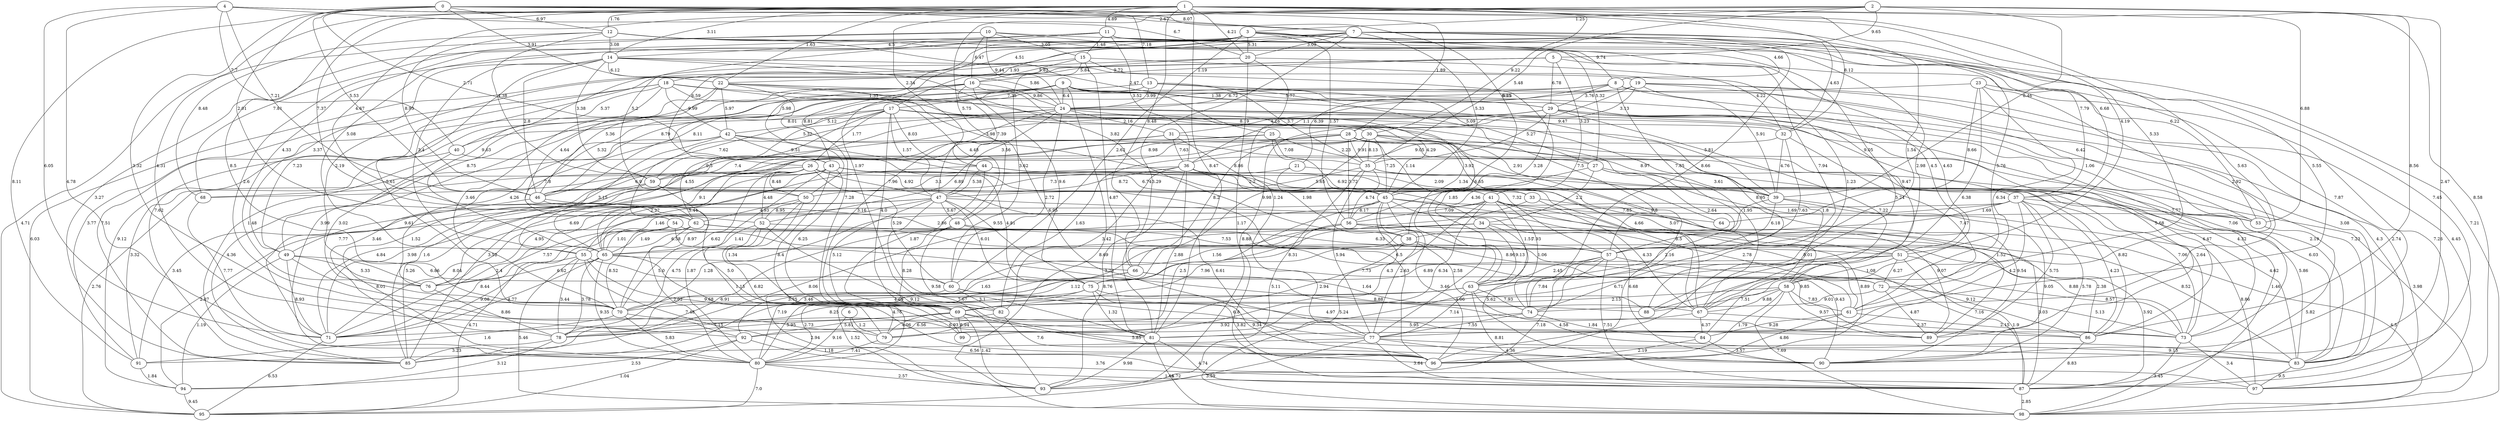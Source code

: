 graph G {
"0";
"1";
"2";
"3";
"4";
"5";
"6";
"7";
"8";
"9";
"10";
"11";
"12";
"13";
"14";
"15";
"16";
"17";
"18";
"19";
"20";
"21";
"22";
"23";
"24";
"25";
"26";
"27";
"28";
"29";
"30";
"31";
"32";
"33";
"34";
"35";
"36";
"37";
"38";
"39";
"40";
"41";
"42";
"43";
"44";
"45";
"46";
"47";
"48";
"49";
"50";
"51";
"52";
"53";
"54";
"55";
"56";
"57";
"58";
"59";
"60";
"61";
"62";
"63";
"64";
"65";
"66";
"67";
"68";
"69";
"70";
"71";
"72";
"73";
"74";
"75";
"76";
"77";
"78";
"79";
"80";
"81";
"82";
"83";
"84";
"85";
"86";
"87";
"88";
"89";
"90";
"91";
"92";
"93";
"94";
"95";
"96";
"97";
"98";
"99";
    "26" -- "47"[label="7.96", len="7.96"];
    "81" -- "93"[label="9.98", len="9.98"];
    "39" -- "70"[label="1.56", len="1.56"];
    "28" -- "41"[label="1.14", len="1.14"];
    "48" -- "86"[label="2.38", len="2.38"];
    "11" -- "90"[label="7.87", len="7.87"];
    "16" -- "47"[label="7.39", len="7.39"];
    "12" -- "59"[label="4.38", len="4.38"];
    "17" -- "64"[label="2.91", len="2.91"];
    "30" -- "66"[label="9.98", len="9.98"];
    "65" -- "78"[label="3.78", len="3.78"];
    "41" -- "74"[label="1.06", len="1.06"];
    "55" -- "78"[label="3.44", len="3.44"];
    "47" -- "93"[label="7.67", len="7.67"];
    "45" -- "61"[label="2.78", len="2.78"];
    "56" -- "75"[label="8.31", len="8.31"];
    "65" -- "96"[label="4.76", len="4.76"];
    "57" -- "81"[label="4.06", len="4.06"];
    "39" -- "97"[label="8.86", len="8.86"];
    "19" -- "39"[label="5.91", len="5.91"];
    "27" -- "39"[label="3.61", len="3.61"];
    "59" -- "71"[label="4.84", len="4.84"];
    "82" -- "92"[label="5.81", len="5.81"];
    "22" -- "42"[label="5.97", len="5.97"];
    "11" -- "83"[label="7.45", len="7.45"];
    "29" -- "37"[label="9.05", len="9.05"];
    "24" -- "73"[label="7.06", len="7.06"];
    "17" -- "39"[label="5.81", len="5.81"];
    "49" -- "71"[label="8.93", len="8.93"];
    "63" -- "83"[label="4.58", len="4.58"];
    "42" -- "57"[label="7.32", len="7.32"];
    "75" -- "93"[label="1.52", len="1.52"];
    "54" -- "73"[label="8.88", len="8.88"];
    "65" -- "71"[label="4.77", len="4.77"];
    "11" -- "15"[label="1.48", len="1.48"];
    "77" -- "95"[label="3.59", len="3.59"];
    "42" -- "67"[label="4.66", len="4.66"];
    "55" -- "71"[label="9.08", len="9.08"];
    "47" -- "90"[label="6.68", len="6.68"];
    "16" -- "75"[label="9.6", len="9.6"];
    "43" -- "69"[label="6.25", len="6.25"];
    "41" -- "85"[label="8.06", len="8.06"];
    "33" -- "80"[label="1.12", len="1.12"];
    "8" -- "94"[label="9.12", len="9.12"];
    "70" -- "81"[label="6.93", len="6.93"];
    "3" -- "17"[label="1.93", len="1.93"];
    "21" -- "46"[label="7.3", len="7.3"];
    "3" -- "55"[label="5.08", len="5.08"];
    "24" -- "80"[label="1.52", len="1.52"];
    "72" -- "74"[label="9.01", len="9.01"];
    "43" -- "45"[label="6.74", len="6.74"];
    "76" -- "78"[label="8.86", len="8.86"];
    "14" -- "19"[label="9.72", len="9.72"];
    "39" -- "57"[label="6.18", len="6.18"];
    "28" -- "98"[label="1.46", len="1.46"];
    "19" -- "53"[label="6.42", len="6.42"];
    "43" -- "80"[label="1.87", len="1.87"];
    "41" -- "96"[label="8.89", len="8.89"];
    "33" -- "67"[label="4.33", len="4.33"];
    "1" -- "58"[label="5.33", len="5.33"];
    "60" -- "93"[label="2.94", len="2.94"];
    "34" -- "65"[label="7.53", len="7.53"];
    "14" -- "65"[label="3.4", len="3.4"];
    "3" -- "60"[label="2.62", len="2.62"];
    "48" -- "81"[label="9.58", len="9.58"];
    "26" -- "85"[label="5.26", len="5.26"];
    "42" -- "43"[label="9.51", len="9.51"];
    "1" -- "77"[label="5.63", len="5.63"];
    "49" -- "75"[label="6.86", len="6.86"];
    "9" -- "29"[label="5.77", len="5.77"];
    "18" -- "48"[label="4.48", len="4.48"];
    "31" -- "85"[label="1.6", len="1.6"];
    "44" -- "67"[label="8.5", len="8.5"];
    "0" -- "28"[label="1.89", len="1.89"];
    "24" -- "47"[label="3.56", len="3.56"];
    "14" -- "38"[label="3.82", len="3.82"];
    "23" -- "64"[label="8.66", len="8.66"];
    "22" -- "63"[label="6.65", len="6.65"];
    "5" -- "29"[label="6.78", len="6.78"];
    "3" -- "37"[label="6.68", len="6.68"];
    "63" -- "78"[label="8.25", len="8.25"];
    "52" -- "70"[label="4.75", len="4.75"];
    "17" -- "44"[label="8.03", len="8.03"];
    "41" -- "63"[label="1.51", len="1.51"];
    "49" -- "76"[label="5.33", len="5.33"];
    "11" -- "50"[label="5.2", len="5.2"];
    "26" -- "70"[label="6.62", len="6.62"];
    "74" -- "92"[label="6.56", len="6.56"];
    "12" -- "53"[label="6.22", len="6.22"];
    "65" -- "76"[label="6.62", len="6.62"];
    "19" -- "93"[label="8.88", len="8.88"];
    "44" -- "58"[label="5.07", len="5.07"];
    "69" -- "78"[label="5.95", len="5.95"];
    "7" -- "92"[label="2.6", len="2.6"];
    "47" -- "69"[label="5.12", len="5.12"];
    "18" -- "84"[label="1.8", len="1.8"];
    "57" -- "87"[label="7.51", len="7.51"];
    "4" -- "7"[label="2.67", len="2.67"];
    "26" -- "52"[label="4.48", len="4.48"];
    "27" -- "57"[label="2.64", len="2.64"];
    "60" -- "73"[label="4.97", len="4.97"];
    "4" -- "45"[label="9.15", len="9.15"];
    "37" -- "89"[label="5.75", len="5.75"];
    "29" -- "35"[label="5.27", len="5.27"];
    "16" -- "24"[label="9.86", len="9.86"];
    "38" -- "79"[label="2.94", len="2.94"];
    "26" -- "65"[label="2.27", len="2.27"];
    "53" -- "87"[label="5.82", len="5.82"];
    "9" -- "17"[label="7.35", len="7.35"];
    "43" -- "71"[label="3.98", len="3.98"];
    "47" -- "66"[label="9.55", len="9.55"];
    "9" -- "98"[label="8.69", len="8.69"];
    "80" -- "87"[label="1.66", len="1.66"];
    "84" -- "96"[label="2.19", len="2.19"];
    "87" -- "98"[label="2.85", len="2.85"];
    "71" -- "95"[label="6.53", len="6.53"];
    "25" -- "34"[label="6.92", len="6.92"];
    "4" -- "20"[label="6.7", len="6.7"];
    "5" -- "41"[label="3.23", len="3.23"];
    "62" -- "90"[label="9.43", len="9.43"];
    "9" -- "46"[label="8.79", len="8.79"];
    "30" -- "35"[label="8.13", len="8.13"];
    "36" -- "82"[label="3.42", len="3.42"];
    "38" -- "88"[label="2.58", len="2.58"];
    "54" -- "70"[label="8.52", len="8.52"];
    "24" -- "30"[label="8.19", len="8.19"];
    "8" -- "97"[label="2.74", len="2.74"];
    "0" -- "7"[label="8.07", len="8.07"];
    "14" -- "59"[label="3.38", len="3.38"];
    "47" -- "75"[label="6.01", len="6.01"];
    "18" -- "70"[label="3.46", len="3.46"];
    "69" -- "90"[label="5.85", len="5.85"];
    "2" -- "5"[label="9.65", len="9.65"];
    "73" -- "97"[label="3.4", len="3.4"];
    "29" -- "53"[label="1.06", len="1.06"];
    "36" -- "89"[label="1.52", len="1.52"];
    "28" -- "46"[label="7.4", len="7.4"];
    "72" -- "89"[label="4.87", len="4.87"];
    "4" -- "71"[label="6.05", len="6.05"];
    "36" -- "39"[label="2.09", len="2.09"];
    "51" -- "73"[label="8.57", len="8.57"];
    "13" -- "35"[label="3.7", len="3.7"];
    "37" -- "38"[label="1.69", len="1.69"];
    "14" -- "24"[label="5.86", len="5.86"];
    "3" -- "85"[label="3.27", len="3.27"];
    "10" -- "24"[label="9.44", len="9.44"];
    "17" -- "67"[label="1.95", len="1.95"];
    "56" -- "98"[label="4.3", len="4.3"];
    "58" -- "88"[label="7.51", len="7.51"];
    "43" -- "75"[label="4.81", len="4.81"];
    "11" -- "98"[label="7.21", len="7.21"];
    "70" -- "91"[label="1.6", len="1.6"];
    "27" -- "34"[label="2.2", len="2.2"];
    "30" -- "45"[label="7.25", len="7.25"];
    "29" -- "40"[label="8.01", len="8.01"];
    "36" -- "46"[label="3.1", len="3.1"];
    "41" -- "61"[label="8.01", len="8.01"];
    "50" -- "80"[label="6.82", len="6.82"];
    "26" -- "68"[label="7.8", len="7.8"];
    "35" -- "51"[label="9.8", len="9.8"];
    "40" -- "70"[label="3.02", len="3.02"];
    "67" -- "78"[label="3.92", len="3.92"];
    "13" -- "54"[label="5.32", len="5.32"];
    "20" -- "87"[label="1.17", len="1.17"];
    "92" -- "94"[label="2.53", len="2.53"];
    "67" -- "84"[label="4.37", len="4.37"];
    "22" -- "69"[label="7.28", len="7.28"];
    "55" -- "96"[label="7.48", len="7.48"];
    "47" -- "71"[label="8.04", len="8.04"];
    "26" -- "50"[label="8.48", len="8.48"];
    "46" -- "49"[label="9.61", len="9.61"];
    "59" -- "91"[label="3.45", len="3.45"];
    "1" -- "44"[label="2.34", len="2.34"];
    "25" -- "95"[label="2.76", len="2.76"];
    "57" -- "63"[label="2.45", len="2.45"];
    "37" -- "71"[label="2.4", len="2.4"];
    "7" -- "18"[label="4.51", len="4.51"];
    "32" -- "39"[label="4.76", len="4.76"];
    "3" -- "50"[label="5.98", len="5.98"];
    "51" -- "87"[label="1.9", len="1.9"];
    "52" -- "79"[label="1.15", len="1.15"];
    "35" -- "56"[label="4.74", len="4.74"];
    "75" -- "81"[label="1.32", len="1.32"];
    "12" -- "46"[label="8.93", len="8.93"];
    "28" -- "73"[label="4.32", len="4.32"];
    "77" -- "91"[label="1.18", len="1.18"];
    "50" -- "52"[label="8.95", len="8.95"];
    "47" -- "76"[label="4.95", len="4.95"];
    "68" -- "71"[label="7.77", len="7.77"];
    "41" -- "99"[label="6.34", len="6.34"];
    "61" -- "96"[label="4.86", len="4.86"];
    "9" -- "74"[label="8.95", len="8.95"];
    "10" -- "88"[label="2.98", len="2.98"];
    "11" -- "76"[label="4.33", len="4.33"];
    "31" -- "36"[label="7.63", len="7.63"];
    "26" -- "86"[label="8.82", len="8.82"];
    "12" -- "37"[label="7.79", len="7.79"];
    "8" -- "29"[label="3.76", len="3.76"];
    "9" -- "24"[label="6.4", len="6.4"];
    "6" -- "80"[label="9.16", len="9.16"];
    "66" -- "80"[label="7.19", len="7.19"];
    "40" -- "96"[label="6.5", len="6.5"];
    "12" -- "25"[label="2.47", len="2.47"];
    "15" -- "60"[label="3.62", len="3.62"];
    "2" -- "3"[label="1.25", len="1.25"];
    "1" -- "62"[label="7.37", len="7.37"];
    "5" -- "16"[label="1.19", len="1.19"];
    "23" -- "61"[label="6.34", len="6.34"];
    "34" -- "55"[label="6.58", len="6.58"];
    "31" -- "45"[label="8.86", len="8.86"];
    "48" -- "85"[label="6.91", len="6.91"];
    "63" -- "77"[label="7.14", len="7.14"];
    "24" -- "65"[label="4.55", len="4.55"];
    "16" -- "46"[label="5.36", len="5.36"];
    "51" -- "75"[label="6.89", len="6.89"];
    "17" -- "47"[label="1.57", len="1.57"];
    "5" -- "85"[label="7.62", len="7.62"];
    "10" -- "96"[label="5.24", len="5.24"];
    "45" -- "79"[label="2.5", len="2.5"];
    "19" -- "36"[label="1.1", len="1.1"];
    "2" -- "52"[label="4.67", len="4.67"];
    "80" -- "93"[label="2.57", len="2.57"];
    "56" -- "57"[label="7.93", len="7.93"];
    "12" -- "68"[label="8.48", len="8.48"];
    "81" -- "87"[label="4.74", len="4.74"];
    "21" -- "38"[label="1.98", len="1.98"];
    "63" -- "74"[label="7.93", len="7.93"];
    "35" -- "47"[label="5.65", len="5.65"];
    "27" -- "90"[label="9.54", len="9.54"];
    "38" -- "72"[label="8.96", len="8.96"];
    "39" -- "90"[label="9.05", len="9.05"];
    "7" -- "45"[label="5.33", len="5.33"];
    "19" -- "97"[label="4.45", len="4.45"];
    "1" -- "22"[label="1.63", len="1.63"];
    "66" -- "92"[label="3.75", len="3.75"];
    "67" -- "86"[label="2.37", len="2.37"];
    "44" -- "76"[label="6.69", len="6.69"];
    "0" -- "13"[label="7.18", len="7.18"];
    "55" -- "98"[label="5.46", len="5.46"];
    "47" -- "65"[label="1.46", len="1.46"];
    "3" -- "8"[label="9.74", len="9.74"];
    "24" -- "32"[label="9.47", len="9.47"];
    "70" -- "80"[label="5.83", len="5.83"];
    "12" -- "67"[label="4.63", len="4.63"];
    "10" -- "95"[label="4.71", len="4.71"];
    "45" -- "98"[label="5.24", len="5.24"];
    "86" -- "87"[label="8.83", len="8.83"];
    "72" -- "73"[label="5.13", len="5.13"];
    "81" -- "98"[label="1.72", len="1.72"];
    "29" -- "89"[label="5.68", len="5.68"];
    "9" -- "51"[label="4.5", len="4.5"];
    "75" -- "83"[label="9.34", len="9.34"];
    "20" -- "88"[label="1.23", len="1.23"];
    "7" -- "81"[label="3.29", len="3.29"];
    "69" -- "93"[label="1.42", len="1.42"];
    "43" -- "81"[label="8.4", len="8.4"];
    "23" -- "72"[label="2.92", len="2.92"];
    "19" -- "24"[label="6.72", len="6.72"];
    "37" -- "78"[label="1.28", len="1.28"];
    "29" -- "56"[label="3.28", len="3.28"];
    "3" -- "61"[label="5.55", len="5.55"];
    "30" -- "39"[label="8.97", len="8.97"];
    "2" -- "90"[label="2.47", len="2.47"];
    "8" -- "57"[label="7.85", len="7.85"];
    "63" -- "70"[label="4.69", len="4.69"];
    "5" -- "63"[label="7.94", len="7.94"];
    "11" -- "36"[label="3.52", len="3.52"];
    "28" -- "66"[label="8.2", len="8.2"];
    "74" -- "84"[label="1.84", len="1.84"];
    "15" -- "16"[label="5.82", len="5.82"];
    "22" -- "85"[label="1.48", len="1.48"];
    "20" -- "77"[label="1.24", len="1.24"];
    "30" -- "98"[label="3.98", len="3.98"];
    "22" -- "62"[label="4.64", len="4.64"];
    "62" -- "65"[label="1.49", len="1.49"];
    "37" -- "81"[label="4.2", len="4.2"];
    "17" -- "45"[label="4.29", len="4.29"];
    "41" -- "56"[label="7.09", len="7.09"];
    "18" -- "42"[label="9.99", len="9.99"];
    "13" -- "57"[label="7.5", len="7.5"];
    "31" -- "83"[label="6.03", len="6.03"];
    "69" -- "79"[label="4.06", len="4.06"];
    "66" -- "67"[label="1.64", len="1.64"];
    "41" -- "83"[label="8.52", len="8.52"];
    "50" -- "62"[label="4.93", len="4.93"];
    "59" -- "96"[label="6.61", len="6.61"];
    "1" -- "53"[label="6.88", len="6.88"];
    "60" -- "82"[label="3.1", len="3.1"];
    "45" -- "77"[label="2.63", len="2.63"];
    "80" -- "95"[label="7.0", len="7.0"];
    "0" -- "46"[label="5.53", len="5.53"];
    "27" -- "38"[label="4.36", len="4.36"];
    "59" -- "70"[label="8.97", len="8.97"];
    "75" -- "96"[label="3.82", len="3.82"];
    "28" -- "33"[label="3.92", len="3.92"];
    "37" -- "90"[label="5.78", len="5.78"];
    "32" -- "36"[label="9.05", len="9.05"];
    "30" -- "59"[label="8.98", len="8.98"];
    "49" -- "70"[label="8.01", len="8.01"];
    "78" -- "94"[label="3.12", len="3.12"];
    "4" -- "80"[label="4.78", len="4.78"];
    "10" -- "15"[label="3.05", len="3.05"];
    "43" -- "55"[label="5.44", len="5.44"];
    "37" -- "53"[label="7.77", len="7.77"];
    "11" -- "14"[label="4.5", len="4.5"];
    "48" -- "51"[label="6.33", len="6.33"];
    "45" -- "53"[label="1.69", len="1.69"];
    "1" -- "20"[label="4.21", len="4.21"];
    "17" -- "82"[label="4.0", len="4.0"];
    "43" -- "68"[label="6.9", len="6.9"];
    "24" -- "60"[label="2.72", len="2.72"];
    "23" -- "87"[label="7.26", len="7.26"];
    "35" -- "73"[label="2.64", len="2.64"];
    "1" -- "32"[label="8.12", len="8.12"];
    "25" -- "35"[label="7.08", len="7.08"];
    "47" -- "48"[label="5.67", len="5.67"];
    "45" -- "96"[label="3.46", len="3.46"];
    "28" -- "56"[label="3.72", len="3.72"];
    "2" -- "39"[label="8.46", len="8.46"];
    "0" -- "91"[label="8.11", len="8.11"];
    "48" -- "69"[label="8.28", len="8.28"];
    "20" -- "22"[label="5.84", len="5.84"];
    "36" -- "81"[label="2.88", len="2.88"];
    "1" -- "81"[label="8.47", len="8.47"];
    "15" -- "65"[label="9.63", len="9.63"];
    "9" -- "49"[label="8.75", len="8.75"];
    "54" -- "65"[label="1.01", len="1.01"];
    "31" -- "65"[label="9.1", len="9.1"];
    "44" -- "47"[label="5.38", len="5.38"];
    "77" -- "87"[label="3.64", len="3.64"];
    "10" -- "16"[label="6.47", len="6.47"];
    "44" -- "69"[label="1.87", len="1.87"];
    "42" -- "85"[label="4.36", len="4.36"];
    "43" -- "83"[label="4.62", len="4.62"];
    "10" -- "68"[label="7.81", len="7.81"];
    "73" -- "98"[label="3.45", len="3.45"];
    "45" -- "89"[label="9.07", len="9.07"];
    "14" -- "70"[label="5.61", len="5.61"];
    "9" -- "80"[label="3.99", len="3.99"];
    "37" -- "86"[label="4.23", len="4.23"];
    "9" -- "58"[label="9.47", len="9.47"];
    "16" -- "43"[label="8.81", len="8.81"];
    "54" -- "88"[label="3.23", len="3.23"];
    "17" -- "42"[label="5.12", len="5.12"];
    "65" -- "80"[label="9.35", len="9.35"];
    "18" -- "49"[label="7.23", len="7.23"];
    "3" -- "82"[label="1.97", len="1.97"];
    "17" -- "76"[label="4.26", len="4.26"];
    "19" -- "87"[label="4.3", len="4.3"];
    "30" -- "96"[label="2.16", len="2.16"];
    "13" -- "24"[label="3.99", len="3.99"];
    "22" -- "77"[label="6.95", len="6.95"];
    "0" -- "51"[label="4.19", len="4.19"];
    "8" -- "83"[label="3.08", len="3.08"];
    "58" -- "69"[label="2.13", len="2.13"];
    "35" -- "93"[label="5.11", len="5.11"];
    "62" -- "71"[label="8.44", len="8.44"];
    "82" -- "96"[label="7.6", len="7.6"];
    "0" -- "79"[label="3.32", len="3.32"];
    "7" -- "26"[label="6.59", len="6.59"];
    "55" -- "60"[label="5.0", len="5.0"];
    "61" -- "73"[label="2.15", len="2.15"];
    "24" -- "69"[label="3.16", len="3.16"];
    "36" -- "45"[label="2.2", len="2.2"];
    "63" -- "87"[label="8.81", len="8.81"];
    "78" -- "85"[label="3.23", len="3.23"];
    "29" -- "67"[label="7.22", len="7.22"];
    "18" -- "40"[label="5.37", len="5.37"];
    "6" -- "79"[label="1.2", len="1.2"];
    "41" -- "79"[label="4.3", len="4.3"];
    "6" -- "97"[label="6.56", len="6.56"];
    "58" -- "98"[label="7.69", len="7.69"];
    "56" -- "78"[label="1.63", len="1.63"];
    "94" -- "95"[label="9.45", len="9.45"];
    "14" -- "46"[label="2.8", len="2.8"];
    "18" -- "85"[label="7.51", len="7.51"];
    "1" -- "11"[label="4.89", len="4.89"];
    "23" -- "88"[label="6.38", len="6.38"];
    "57" -- "86"[label="9.12", len="9.12"];
    "2" -- "48"[label="5.75", len="5.75"];
    "84" -- "90"[label="3.57", len="3.57"];
    "4" -- "46"[label="7.21", len="7.21"];
    "28" -- "35"[label="9.91", len="9.91"];
    "62" -- "80"[label="2.02", len="2.02"];
    "16" -- "63"[label="1.34", len="1.34"];
    "36" -- "50"[label="8.72", len="8.72"];
    "54" -- "76"[label="7.57", len="7.57"];
    "8" -- "21"[label="6.39", len="6.39"];
    "17" -- "62"[label="9.3", len="9.3"];
    "49" -- "94"[label="1.19", len="1.19"];
    "42" -- "78"[label="3.46", len="3.46"];
    "30" -- "82"[label="1.63", len="1.63"];
    "56" -- "85"[label="3.46", len="3.46"];
    "14" -- "49"[label="3.37", len="3.37"];
    "1" -- "12"[label="1.76", len="1.76"];
    "26" -- "60"[label="5.29", len="5.29"];
    "45" -- "94"[label="2.87", len="2.87"];
    "7" -- "8"[label="4.66", len="4.66"];
    "32" -- "61"[label="7.47", len="7.47"];
    "29" -- "59"[label="3.98", len="3.98"];
    "3" -- "56"[label="1.57", len="1.57"];
    "24" -- "83"[label="2.19", len="2.19"];
    "34" -- "63"[label="9.13", len="9.13"];
    "8" -- "54"[label="7.62", len="7.62"];
    "50" -- "69"[label="1.34", len="1.34"];
    "24" -- "31"[label="2.16", len="2.16"];
    "14" -- "22"[label="6.12", len="6.12"];
    "69" -- "89"[label="5.95", len="5.95"];
    "16" -- "91"[label="3.77", len="3.77"];
    "0" -- "62"[label="2.01", len="2.01"];
    "33" -- "64"[label="7.65", len="7.65"];
    "3" -- "27"[label="5.32", len="5.32"];
    "69" -- "99"[label="8.94", len="8.94"];
    "57" -- "74"[label="7.84", len="7.84"];
    "19" -- "28"[label="3.13", len="3.13"];
    "26" -- "33"[label="4.92", len="4.92"];
    "61" -- "84"[label="9.28", len="9.28"];
    "2" -- "86"[label="8.56", len="8.56"];
    "0" -- "74"[label="1.54", len="1.54"];
    "22" -- "29"[label="1.38", len="1.38"];
    "23" -- "24"[label="6.95", len="6.95"];
    "1" -- "66"[label="8.48", len="8.48"];
    "51" -- "72"[label="6.27", len="6.27"];
    "52" -- "96"[label="9.12", len="9.12"];
    "65" -- "72"[label="7.73", len="7.73"];
    "7" -- "74"[label="8.66", len="8.66"];
    "91" -- "94"[label="1.84", len="1.84"];
    "46" -- "99"[label="5.0", len="5.0"];
    "1" -- "30"[label="9.22", len="9.22"];
    "58" -- "89"[label="9.57", len="9.57"];
    "21" -- "83"[label="5.86", len="5.86"];
    "51" -- "58"[label="1.08", len="1.08"];
    "15" -- "32"[label="4.22", len="4.22"];
    "58" -- "67"[label="9.88", len="9.88"];
    "34" -- "87"[label="3.03", len="3.03"];
    "0" -- "43"[label="2.71", len="2.71"];
    "60" -- "77"[label="6.8", len="6.8"];
    "25" -- "85"[label="3.52", len="3.52"];
    "15" -- "81"[label="4.87", len="4.87"];
    "7" -- "20"[label="3.09", len="3.09"];
    "52" -- "65"[label="1.41", len="1.41"];
    "17" -- "59"[label="5.32", len="5.32"];
    "30" -- "71"[label="7.77", len="7.77"];
    "0" -- "22"[label="3.91", len="3.91"];
    "7" -- "67"[label="5.76", len="5.76"];
    "5" -- "95"[label="6.03", len="6.03"];
    "92" -- "95"[label="1.04", len="1.04"];
    "12" -- "14"[label="3.08", len="3.08"];
    "45" -- "56"[label="8.17", len="8.17"];
    "58" -- "96"[label="1.79", len="1.79"];
    "0" -- "12"[label="6.97", len="6.97"];
    "55" -- "99"[label="9.68", len="9.68"];
    "2" -- "14"[label="3.11", len="3.11"];
    "4" -- "40"[label="7.7", len="7.7"];
    "58" -- "61"[label="7.83", len="7.83"];
    "1" -- "92"[label="4.31", len="4.31"];
    "17" -- "26"[label="1.77", len="1.77"];
    "79" -- "80"[label="7.41", len="7.41"];
    "75" -- "80"[label="2.73", len="2.73"];
    "13" -- "46"[label="8.11", len="8.11"];
    "77" -- "90"[label="4.36", len="4.36"];
    "25" -- "27"[label="2.23", len="2.23"];
    "66" -- "86"[label="8.88", len="8.88"];
    "56" -- "87"[label="3.92", len="3.92"];
    "42" -- "86"[label="4.47", len="4.47"];
    "83" -- "97"[label="9.5", len="9.5"];
    "57" -- "93"[label="7.18", len="7.18"];
    "35" -- "77"[label="5.94", len="5.94"];
    "46" -- "57"[label="2.86", len="2.86"];
    "29" -- "31"[label="4.16", len="4.16"];
    "3" -- "20"[label="5.31", len="5.31"];
    "28" -- "52"[label="6.89", len="6.89"];
    "2" -- "35"[label="5.48", len="5.48"];
    "32" -- "63"[label="7.63", len="7.63"];
    "62" -- "89"[label="9.85", len="9.85"];
    "59" -- "73"[label="7.06", len="7.06"];
    "38" -- "69"[label="7.96", len="7.96"];
    "36" -- "93"[label="8.76", len="8.76"];
    "52" -- "87"[label="7.16", len="7.16"];
    "15" -- "77"[label="1.85", len="1.85"];
    "7" -- "32"[label="4.63", len="4.63"];
    "48" -- "95"[label="4.71", len="4.71"];
    "29" -- "83"[label="7.23", len="7.23"];
    "18" -- "24"[label="1.33", len="1.33"];
    "74" -- "77"[label="7.55", len="7.55"];
    "1" -- "79"[label="8.5", len="8.5"];
    "51" -- "69"[label="6.71", len="6.71"];
    "77" -- "83"[label="9.13", len="9.13"];
    "42" -- "55"[label="3.15", len="3.15"];
    "40" -- "91"[label="3.32", len="3.32"];
    "1" -- "97"[label="8.58", len="8.58"];
    "20" -- "76"[label="2.19", len="2.19"];
    "69" -- "71"[label="7.15", len="7.15"];
    "13" -- "27"[label="5.09", len="5.09"];
    "92" -- "97"[label="3.76", len="3.76"];
    "34" -- "90"[label="5.62", len="5.62"];
}
